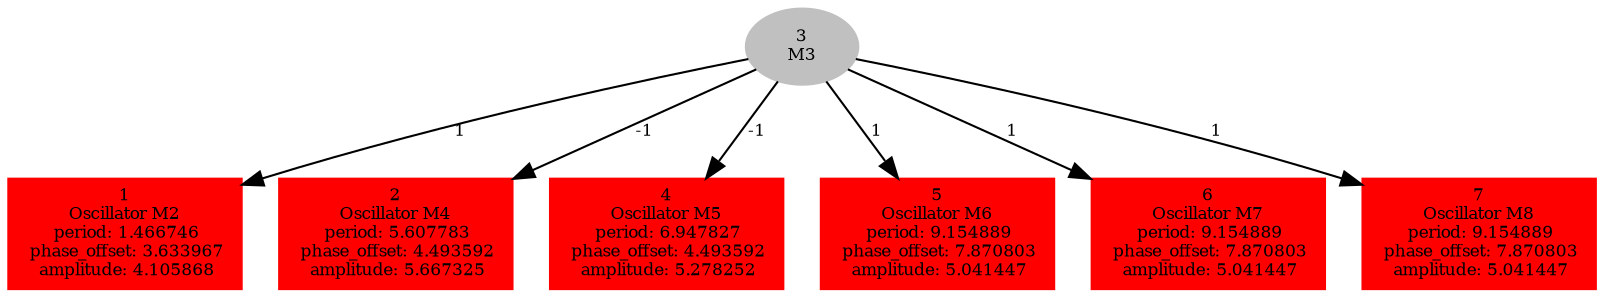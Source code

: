  digraph g{ forcelabels=true;
1 [label=<1<BR />Oscillator M2<BR /> period: 1.466746<BR /> phase_offset: 3.633967<BR /> amplitude: 4.105868>, shape=box,color=red,style=filled,fontsize=8];2 [label=<2<BR />Oscillator M4<BR /> period: 5.607783<BR /> phase_offset: 4.493592<BR /> amplitude: 5.667325>, shape=box,color=red,style=filled,fontsize=8];3[label=<3<BR/>M3>,color="grey",style=filled,fontsize=8];
4 [label=<4<BR />Oscillator M5<BR /> period: 6.947827<BR /> phase_offset: 4.493592<BR /> amplitude: 5.278252>, shape=box,color=red,style=filled,fontsize=8];5 [label=<5<BR />Oscillator M6<BR /> period: 9.154889<BR /> phase_offset: 7.870803<BR /> amplitude: 5.041447>, shape=box,color=red,style=filled,fontsize=8];6 [label=<6<BR />Oscillator M7<BR /> period: 9.154889<BR /> phase_offset: 7.870803<BR /> amplitude: 5.041447>, shape=box,color=red,style=filled,fontsize=8];7 [label=<7<BR />Oscillator M8<BR /> period: 9.154889<BR /> phase_offset: 7.870803<BR /> amplitude: 5.041447>, shape=box,color=red,style=filled,fontsize=8];3 -> 1[label="1 ",fontsize="8"];
3 -> 2[label="-1 ",fontsize="8"];
3 -> 4[label="-1 ",fontsize="8"];
3 -> 5[label="1 ",fontsize="8"];
3 -> 6[label="1 ",fontsize="8"];
3 -> 7[label="1 ",fontsize="8"];
 }
